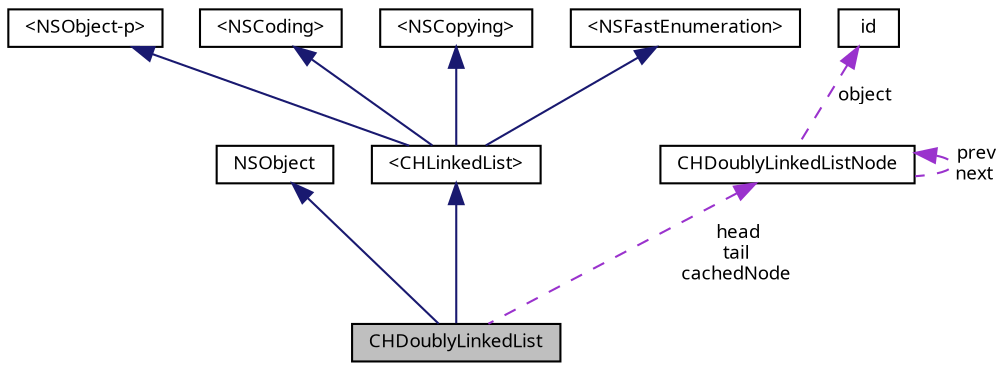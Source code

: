 digraph "CHDoublyLinkedList"
{
  bgcolor="transparent";
  edge [fontname="LucidaGrande",fontsize="9",labelfontname="LucidaGrande",labelfontsize="9"];
  node [fontname="LucidaGrande",fontsize="9",shape=record];
  Node1 [label="CHDoublyLinkedList",height=0.2,width=0.4,color="black", fillcolor="grey75", style="filled" fontcolor="black"];
  Node2 -> Node1 [dir="back",color="midnightblue",fontsize="9",style="solid",fontname="LucidaGrande"];
  Node2 [label="NSObject",height=0.2,width=0.4,color="black",URL="/Users/pavellitvinenko/Documents/My Projects/LoopsequeDJ/App/Libraries/CHDataStructures/doxygen/doxygen-cocoa-tags.xml$http://developer.apple.com/mac/library/documentation/Cocoa/Reference/Foundation/Classes/NSObject_Class/Reference/Reference.html"];
  Node3 -> Node1 [dir="back",color="midnightblue",fontsize="9",style="solid",fontname="LucidaGrande"];
  Node3 [label="\<CHLinkedList\>",height=0.2,width=0.4,color="black",URL="$protocol_c_h_linked_list-p.html",tooltip="A linked list protocol with methods that work for singly- or doubly-linked lists."];
  Node4 -> Node3 [dir="back",color="midnightblue",fontsize="9",style="solid",fontname="LucidaGrande"];
  Node4 [label="\<NSObject-p\>",height=0.2,width=0.4,color="black",URL="/Users/pavellitvinenko/Documents/My Projects/LoopsequeDJ/App/Libraries/CHDataStructures/doxygen/doxygen-cocoa-tags.xml$http://developer.apple.com/mac/library/documentation/Cocoa/Reference/Foundation/Protocols/NSObject_Protocol/Reference/NSObject.html"];
  Node5 -> Node3 [dir="back",color="midnightblue",fontsize="9",style="solid",fontname="LucidaGrande"];
  Node5 [label="\<NSCoding\>",height=0.2,width=0.4,color="black",URL="/Users/pavellitvinenko/Documents/My Projects/LoopsequeDJ/App/Libraries/CHDataStructures/doxygen/doxygen-cocoa-tags.xml$http://developer.apple.com/mac/library/documentation/Cocoa/Reference/Foundation/Protocols/NSCoding_Protocol/Reference/Reference.html"];
  Node6 -> Node3 [dir="back",color="midnightblue",fontsize="9",style="solid",fontname="LucidaGrande"];
  Node6 [label="\<NSCopying\>",height=0.2,width=0.4,color="black",URL="/Users/pavellitvinenko/Documents/My Projects/LoopsequeDJ/App/Libraries/CHDataStructures/doxygen/doxygen-cocoa-tags.xml$http://developer.apple.com/mac/library/documentation/Cocoa/Reference/Foundation/Protocols/NSCopying_Protocol/Reference/Reference.html"];
  Node7 -> Node3 [dir="back",color="midnightblue",fontsize="9",style="solid",fontname="LucidaGrande"];
  Node7 [label="\<NSFastEnumeration\>",height=0.2,width=0.4,color="black",URL="/Users/pavellitvinenko/Documents/My Projects/LoopsequeDJ/App/Libraries/CHDataStructures/doxygen/doxygen-cocoa-tags.xml$http://developer.apple.com/mac/library/documentation/Cocoa/Reference/NSFastEnumeration_protocol/Reference/NSFastEnumeration.html"];
  Node8 -> Node1 [dir="back",color="darkorchid3",fontsize="9",style="dashed",label=" head\ntail\ncachedNode" ,fontname="LucidaGrande"];
  Node8 [label="CHDoublyLinkedListNode",height=0.2,width=0.4,color="black",URL="$struct_c_h_doubly_linked_list_node.html",tooltip="A struct for nodes in a CHDoublyLinkedList."];
  Node8 -> Node8 [dir="back",color="darkorchid3",fontsize="9",style="dashed",label=" prev\nnext" ,fontname="LucidaGrande"];
  Node9 -> Node8 [dir="back",color="darkorchid3",fontsize="9",style="dashed",label=" object" ,fontname="LucidaGrande"];
  Node9 [label="id",height=0.2,width=0.4,color="black",URL="/Users/pavellitvinenko/Documents/My Projects/LoopsequeDJ/App/Libraries/CHDataStructures/doxygen/doxygen-cocoa-tags.xml$http://developer.apple.com/mac/library/documentation/Cocoa/Reference/ObjCRuntimeRef/Reference/reference.html"];
}
